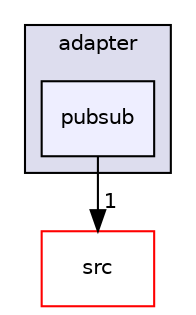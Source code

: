 digraph "/home/runner/work/hermes/hermes/adapter/pubsub" {
  compound=true
  node [ fontsize="10", fontname="Helvetica"];
  edge [ labelfontsize="10", labelfontname="Helvetica"];
  subgraph clusterdir_e1e69ce930e022c3a1e6db9f4102a095 {
    graph [ bgcolor="#ddddee", pencolor="black", label="adapter" fontname="Helvetica", fontsize="10", URL="dir_e1e69ce930e022c3a1e6db9f4102a095.html"]
  dir_ebd709b0ea22d76e01d04ab074f1a7af [shape=box, label="pubsub", style="filled", fillcolor="#eeeeff", pencolor="black", URL="dir_ebd709b0ea22d76e01d04ab074f1a7af.html"];
  }
  dir_68267d1309a1af8e8297ef4c3efbcdba [shape=box label="src" fillcolor="white" style="filled" color="red" URL="dir_68267d1309a1af8e8297ef4c3efbcdba.html"];
  dir_ebd709b0ea22d76e01d04ab074f1a7af->dir_68267d1309a1af8e8297ef4c3efbcdba [headlabel="1", labeldistance=1.5 headhref="dir_000004_000014.html"];
}
